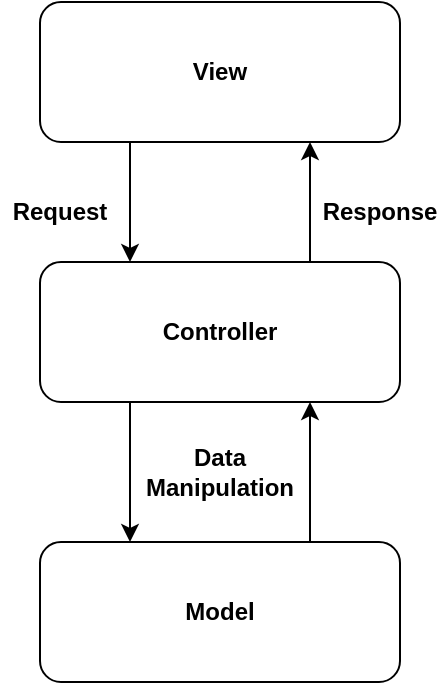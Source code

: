 <mxfile version="26.0.2">
  <diagram name="Página-1" id="ucCCWqRoxOED4arcWzan">
    <mxGraphModel dx="880" dy="472" grid="1" gridSize="10" guides="1" tooltips="1" connect="1" arrows="1" fold="1" page="1" pageScale="1" pageWidth="827" pageHeight="1169" math="0" shadow="0">
      <root>
        <mxCell id="0" />
        <mxCell id="1" parent="0" />
        <mxCell id="SBb4fb0snGZO9E9P_tAF-9" style="edgeStyle=orthogonalEdgeStyle;rounded=0;orthogonalLoop=1;jettySize=auto;html=1;exitX=0.75;exitY=0;exitDx=0;exitDy=0;entryX=0.75;entryY=1;entryDx=0;entryDy=0;" edge="1" parent="1" source="SBb4fb0snGZO9E9P_tAF-3" target="SBb4fb0snGZO9E9P_tAF-5">
          <mxGeometry relative="1" as="geometry" />
        </mxCell>
        <mxCell id="SBb4fb0snGZO9E9P_tAF-3" value="Model" style="rounded=1;whiteSpace=wrap;html=1;fontStyle=1" vertex="1" parent="1">
          <mxGeometry x="230" y="360" width="180" height="70" as="geometry" />
        </mxCell>
        <mxCell id="SBb4fb0snGZO9E9P_tAF-6" style="edgeStyle=orthogonalEdgeStyle;rounded=0;orthogonalLoop=1;jettySize=auto;html=1;exitX=0.25;exitY=1;exitDx=0;exitDy=0;entryX=0.25;entryY=0;entryDx=0;entryDy=0;" edge="1" parent="1" source="SBb4fb0snGZO9E9P_tAF-4" target="SBb4fb0snGZO9E9P_tAF-5">
          <mxGeometry relative="1" as="geometry" />
        </mxCell>
        <mxCell id="SBb4fb0snGZO9E9P_tAF-4" value="View" style="rounded=1;whiteSpace=wrap;html=1;fontStyle=1" vertex="1" parent="1">
          <mxGeometry x="230" y="90" width="180" height="70" as="geometry" />
        </mxCell>
        <mxCell id="SBb4fb0snGZO9E9P_tAF-8" style="edgeStyle=orthogonalEdgeStyle;rounded=0;orthogonalLoop=1;jettySize=auto;html=1;exitX=0.25;exitY=1;exitDx=0;exitDy=0;entryX=0.25;entryY=0;entryDx=0;entryDy=0;" edge="1" parent="1" source="SBb4fb0snGZO9E9P_tAF-5" target="SBb4fb0snGZO9E9P_tAF-3">
          <mxGeometry relative="1" as="geometry" />
        </mxCell>
        <mxCell id="SBb4fb0snGZO9E9P_tAF-10" style="edgeStyle=orthogonalEdgeStyle;rounded=0;orthogonalLoop=1;jettySize=auto;html=1;exitX=0.75;exitY=0;exitDx=0;exitDy=0;entryX=0.75;entryY=1;entryDx=0;entryDy=0;" edge="1" parent="1" source="SBb4fb0snGZO9E9P_tAF-5" target="SBb4fb0snGZO9E9P_tAF-4">
          <mxGeometry relative="1" as="geometry" />
        </mxCell>
        <mxCell id="SBb4fb0snGZO9E9P_tAF-5" value="Controller" style="rounded=1;whiteSpace=wrap;html=1;fontStyle=1" vertex="1" parent="1">
          <mxGeometry x="230" y="220" width="180" height="70" as="geometry" />
        </mxCell>
        <mxCell id="SBb4fb0snGZO9E9P_tAF-11" value="Request" style="text;html=1;align=center;verticalAlign=middle;whiteSpace=wrap;rounded=0;fontStyle=1" vertex="1" parent="1">
          <mxGeometry x="210" y="180" width="60" height="30" as="geometry" />
        </mxCell>
        <mxCell id="SBb4fb0snGZO9E9P_tAF-12" value="Response" style="text;html=1;align=center;verticalAlign=middle;whiteSpace=wrap;rounded=0;fontStyle=1" vertex="1" parent="1">
          <mxGeometry x="370" y="180" width="60" height="30" as="geometry" />
        </mxCell>
        <mxCell id="SBb4fb0snGZO9E9P_tAF-13" value="Data Manipulation" style="text;html=1;align=center;verticalAlign=middle;whiteSpace=wrap;rounded=0;fontStyle=1" vertex="1" parent="1">
          <mxGeometry x="290" y="310" width="60" height="30" as="geometry" />
        </mxCell>
      </root>
    </mxGraphModel>
  </diagram>
</mxfile>
